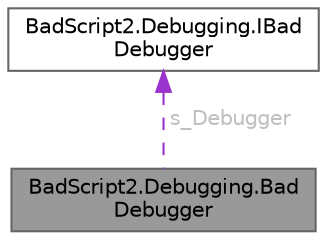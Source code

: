 digraph "BadScript2.Debugging.BadDebugger"
{
 // LATEX_PDF_SIZE
  bgcolor="transparent";
  edge [fontname=Helvetica,fontsize=10,labelfontname=Helvetica,labelfontsize=10];
  node [fontname=Helvetica,fontsize=10,shape=box,height=0.2,width=0.4];
  Node1 [id="Node000001",label="BadScript2.Debugging.Bad\lDebugger",height=0.2,width=0.4,color="gray40", fillcolor="grey60", style="filled", fontcolor="black",tooltip="Public Debugger Interface."];
  Node2 -> Node1 [id="edge1_Node000001_Node000002",dir="back",color="darkorchid3",style="dashed",tooltip=" ",label=" s_Debugger",fontcolor="grey" ];
  Node2 [id="Node000002",label="BadScript2.Debugging.IBad\lDebugger",height=0.2,width=0.4,color="gray40", fillcolor="white", style="filled",URL="$interface_bad_script2_1_1_debugging_1_1_i_bad_debugger.html",tooltip="Defines the Debugging Interface."];
}
